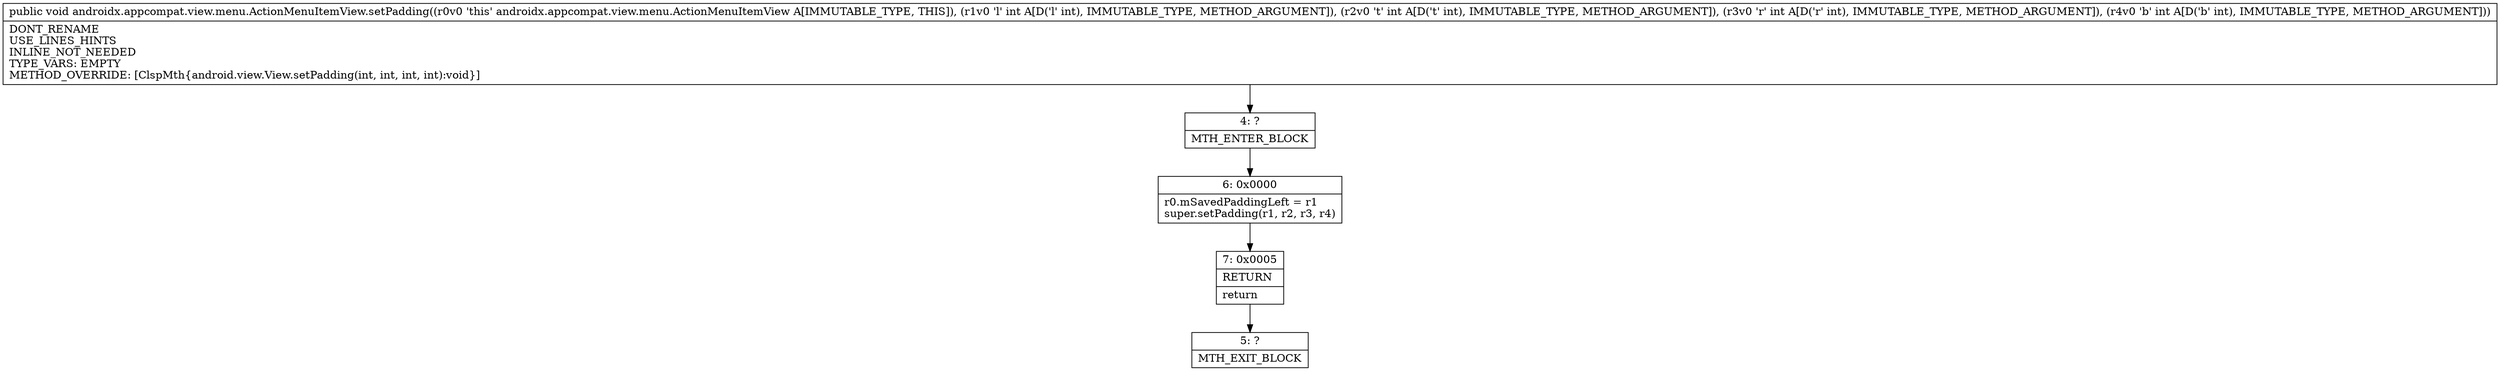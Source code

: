 digraph "CFG forandroidx.appcompat.view.menu.ActionMenuItemView.setPadding(IIII)V" {
Node_4 [shape=record,label="{4\:\ ?|MTH_ENTER_BLOCK\l}"];
Node_6 [shape=record,label="{6\:\ 0x0000|r0.mSavedPaddingLeft = r1\lsuper.setPadding(r1, r2, r3, r4)\l}"];
Node_7 [shape=record,label="{7\:\ 0x0005|RETURN\l|return\l}"];
Node_5 [shape=record,label="{5\:\ ?|MTH_EXIT_BLOCK\l}"];
MethodNode[shape=record,label="{public void androidx.appcompat.view.menu.ActionMenuItemView.setPadding((r0v0 'this' androidx.appcompat.view.menu.ActionMenuItemView A[IMMUTABLE_TYPE, THIS]), (r1v0 'l' int A[D('l' int), IMMUTABLE_TYPE, METHOD_ARGUMENT]), (r2v0 't' int A[D('t' int), IMMUTABLE_TYPE, METHOD_ARGUMENT]), (r3v0 'r' int A[D('r' int), IMMUTABLE_TYPE, METHOD_ARGUMENT]), (r4v0 'b' int A[D('b' int), IMMUTABLE_TYPE, METHOD_ARGUMENT]))  | DONT_RENAME\lUSE_LINES_HINTS\lINLINE_NOT_NEEDED\lTYPE_VARS: EMPTY\lMETHOD_OVERRIDE: [ClspMth\{android.view.View.setPadding(int, int, int, int):void\}]\l}"];
MethodNode -> Node_4;Node_4 -> Node_6;
Node_6 -> Node_7;
Node_7 -> Node_5;
}

